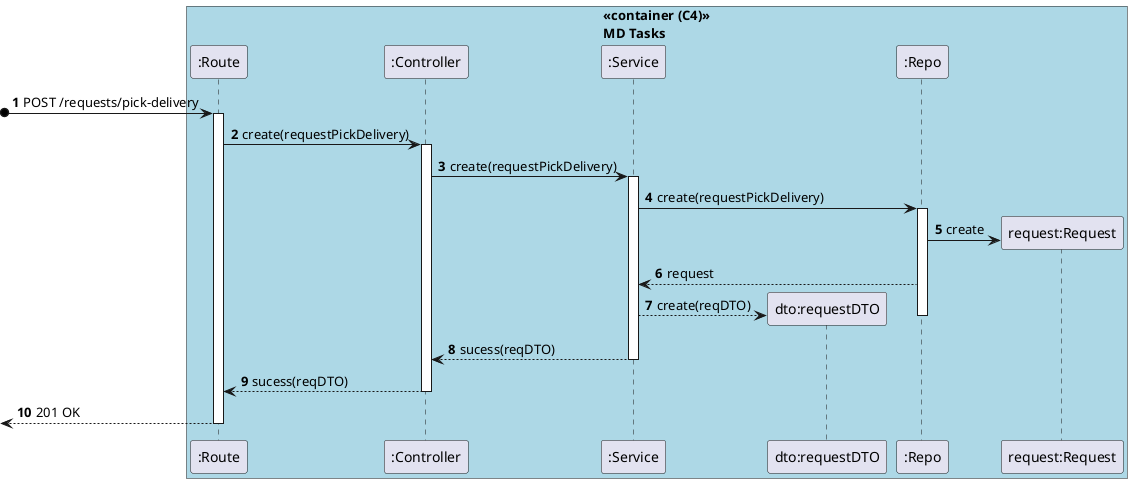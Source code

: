 @startuml process-view
autonumber

box "<<container (C4)>>\nMD Tasks" <<center>>#LightBlue
  participant ROUTE as ":Route"
  participant MDTCTRL as ":Controller"
  participant MDTSRV as ":Service"
  participant MDTDTO as "dto:requestDTO"
  participant MDTREPO as ":Repo"
  participant BUILD as "request:Request"
end box

?o-> ROUTE : POST /requests/pick-delivery
activate ROUTE

ROUTE -> MDTCTRL : create(requestPickDelivery)
activate MDTCTRL

MDTCTRL -> MDTSRV : create(requestPickDelivery)
activate MDTSRV

MDTSRV -> MDTREPO : create(requestPickDelivery)
activate MDTREPO

MDTREPO -> BUILD** : create

MDTREPO --> MDTSRV : request

MDTSRV --> MDTDTO** : create(reqDTO)
deactivate MDTDTO
deactivate MDTREPO

MDTSRV --> MDTCTRL : sucess(reqDTO)
deactivate MDTSRV

MDTCTRL --> ROUTE : sucess(reqDTO)
deactivate MDTCTRL
<-- ROUTE : 201 OK
deactivate ROUTE

@enduml
